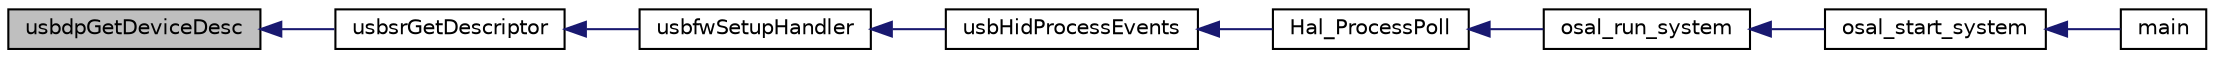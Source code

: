 digraph "usbdpGetDeviceDesc"
{
  edge [fontname="Helvetica",fontsize="10",labelfontname="Helvetica",labelfontsize="10"];
  node [fontname="Helvetica",fontsize="10",shape=record];
  rankdir="LR";
  Node1 [label="usbdpGetDeviceDesc",height=0.2,width=0.4,color="black", fillcolor="grey75", style="filled" fontcolor="black"];
  Node1 -> Node2 [dir="back",color="midnightblue",fontsize="10",style="solid",fontname="Helvetica"];
  Node2 [label="usbsrGetDescriptor",height=0.2,width=0.4,color="black", fillcolor="white", style="filled",URL="$group__module__usb__standard__requests.html#ga4f422fe6adf5b3c21992969fa032e1dc",tooltip="Processes the GET_DESCRIPTOR request (returns the specified USB descriptor) "];
  Node2 -> Node3 [dir="back",color="midnightblue",fontsize="10",style="solid",fontname="Helvetica"];
  Node3 [label="usbfwSetupHandler",height=0.2,width=0.4,color="black", fillcolor="white", style="filled",URL="$group__module__usb__framework.html#gae52e7cdc318b2ea8e2a13503843a3858",tooltip="USB Setup Handler. "];
  Node3 -> Node4 [dir="back",color="midnightblue",fontsize="10",style="solid",fontname="Helvetica"];
  Node4 [label="usbHidProcessEvents",height=0.2,width=0.4,color="black", fillcolor="white", style="filled",URL="$usb__hid_8h.html#a9a1804712272bfd3901ac9a60338e878"];
  Node4 -> Node5 [dir="back",color="midnightblue",fontsize="10",style="solid",fontname="Helvetica"];
  Node5 [label="Hal_ProcessPoll",height=0.2,width=0.4,color="black", fillcolor="white", style="filled",URL="$target_2_c_c2541_a_r_c_2hal__drivers_8h.html#a2162ec829720c485ca769daa276a5f2e"];
  Node5 -> Node6 [dir="back",color="midnightblue",fontsize="10",style="solid",fontname="Helvetica"];
  Node6 [label="osal_run_system",height=0.2,width=0.4,color="black", fillcolor="white", style="filled",URL="$_o_s_a_l_8h.html#a82425dadb026a04ec77d236d280323c3"];
  Node6 -> Node7 [dir="back",color="midnightblue",fontsize="10",style="solid",fontname="Helvetica"];
  Node7 [label="osal_start_system",height=0.2,width=0.4,color="black", fillcolor="white", style="filled",URL="$_o_s_a_l_8h.html#aae899a0a7f8861e6ef60abcebfca1f3f"];
  Node7 -> Node8 [dir="back",color="midnightblue",fontsize="10",style="solid",fontname="Helvetica"];
  Node8 [label="main",height=0.2,width=0.4,color="black", fillcolor="white", style="filled",URL="$_b_l_e___bridge___main_8c.html#a840291bc02cba5474a4cb46a9b9566fe"];
}
